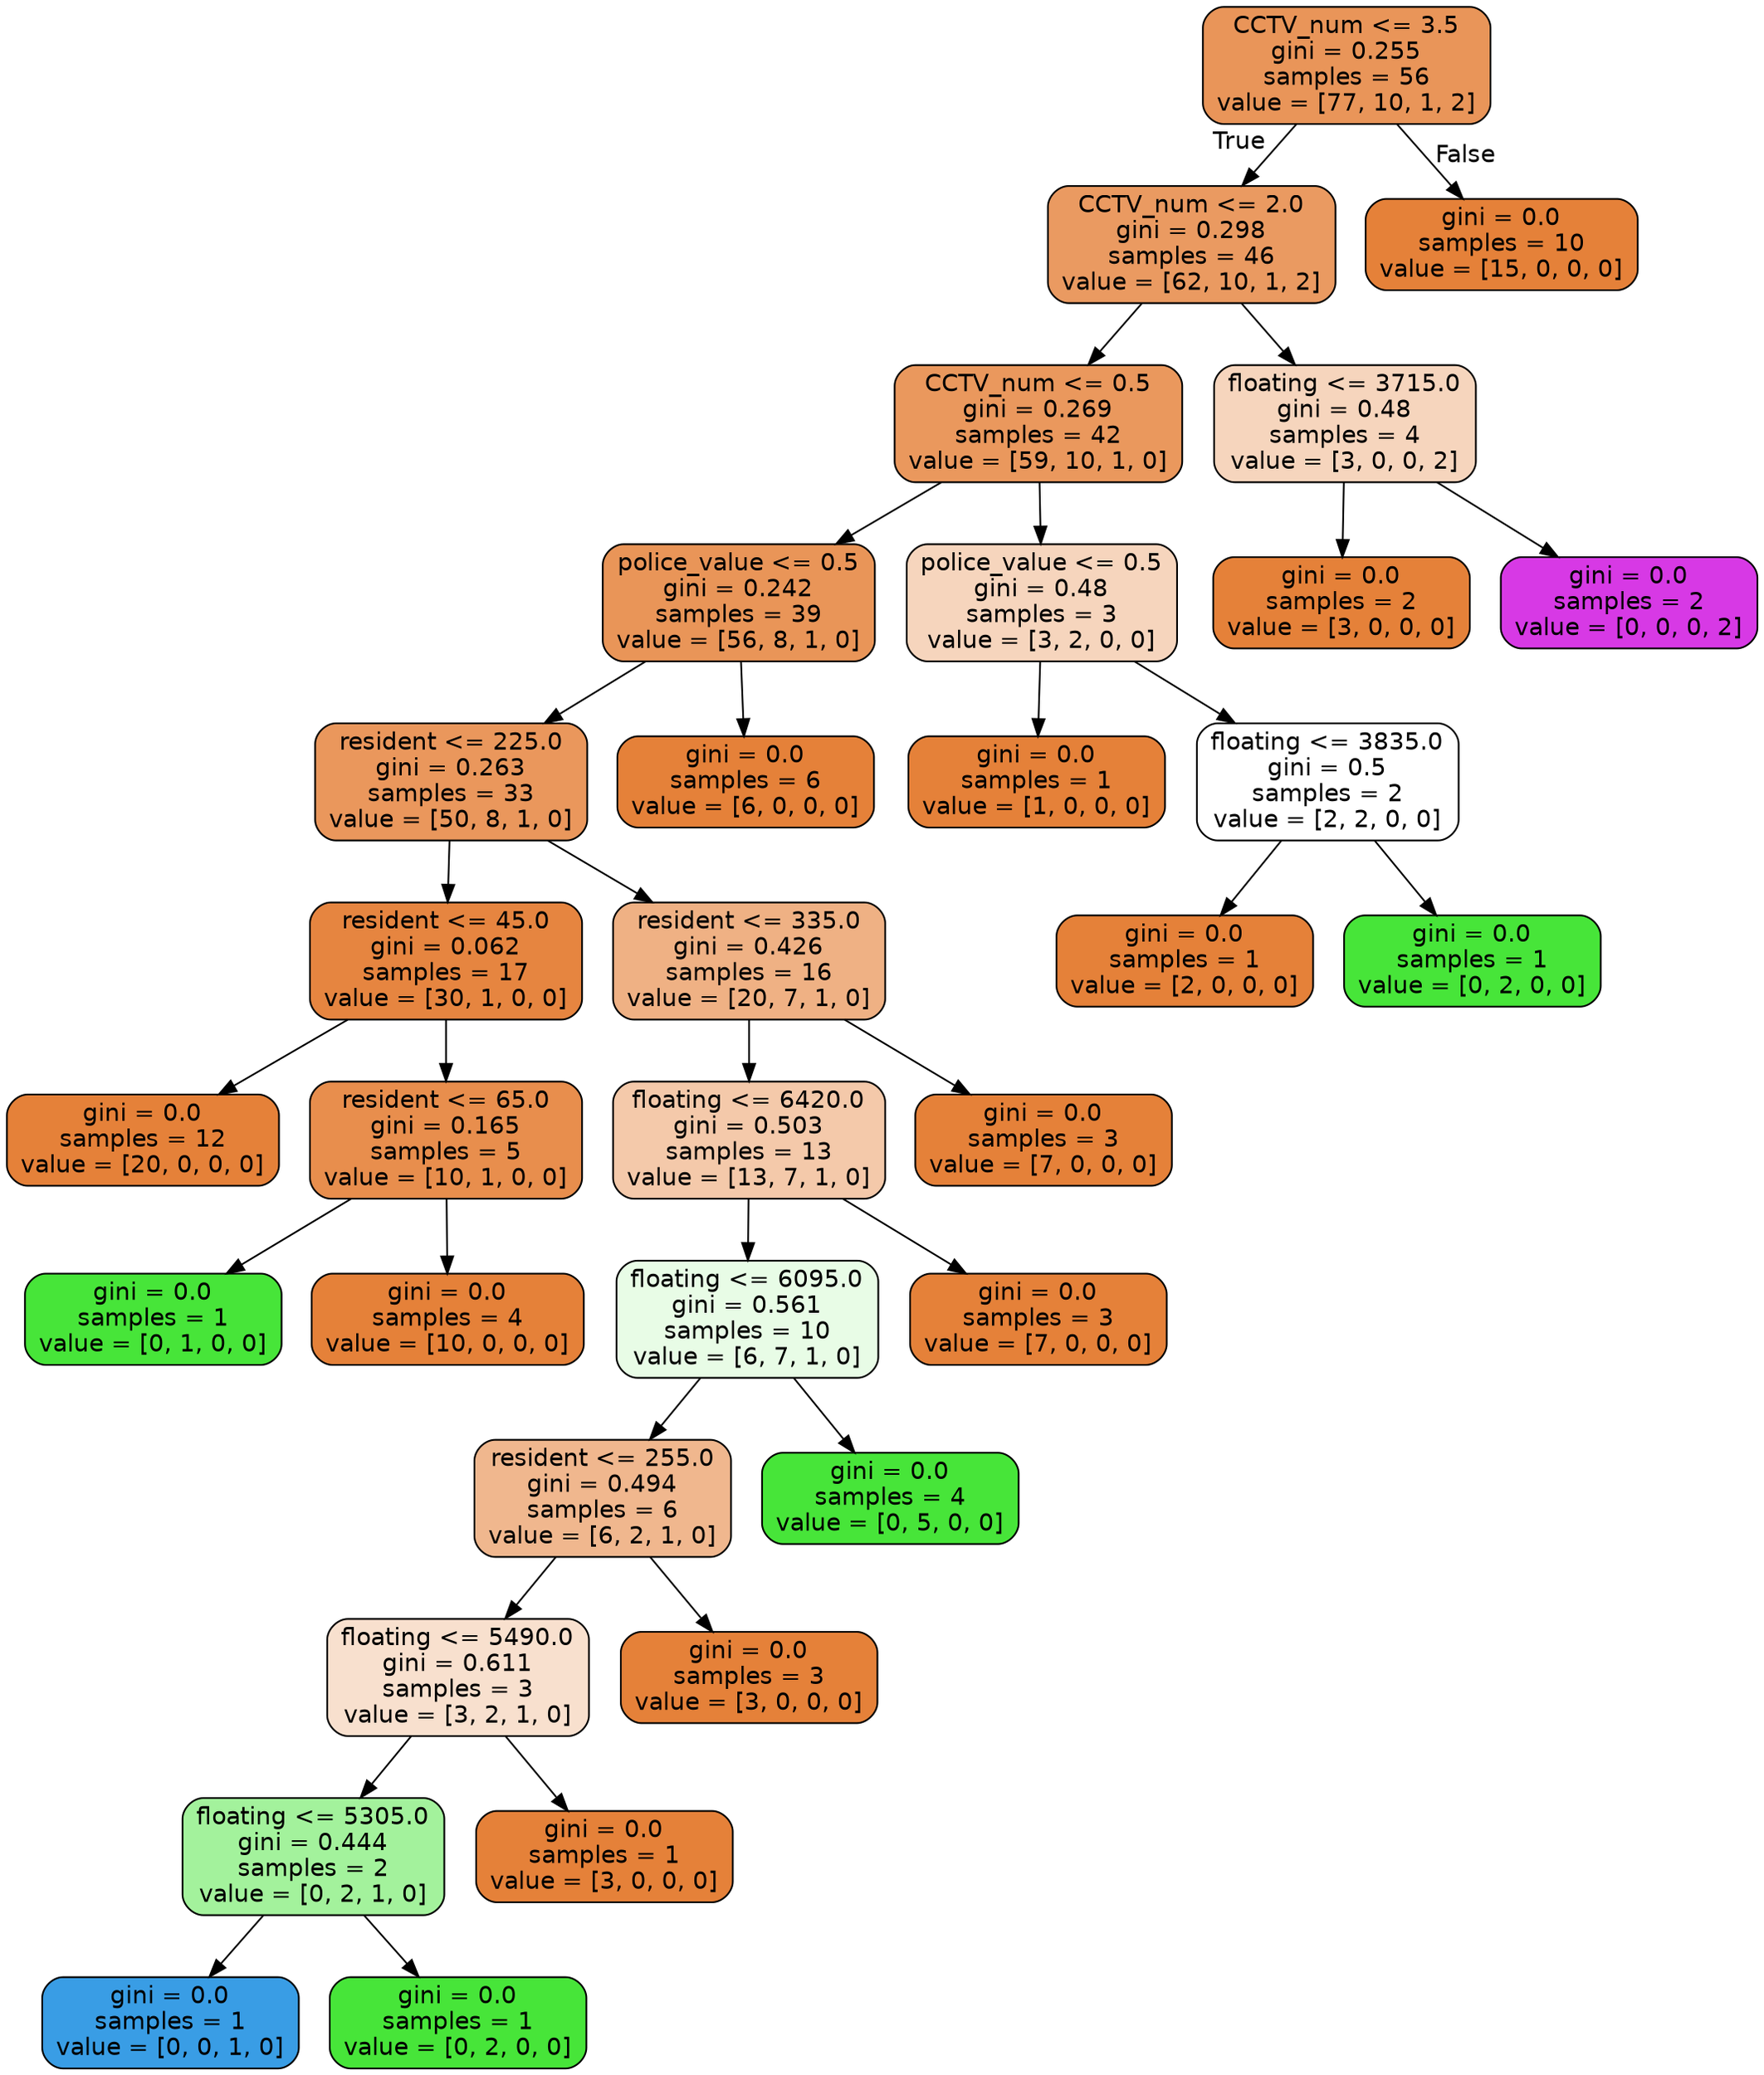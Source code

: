 digraph Tree {
node [shape=box, style="filled, rounded", color="black", fontname=helvetica] ;
edge [fontname=helvetica] ;
0 [label="CCTV_num <= 3.5\ngini = 0.255\nsamples = 56\nvalue = [77, 10, 1, 2]", fillcolor="#e99559"] ;
1 [label="CCTV_num <= 2.0\ngini = 0.298\nsamples = 46\nvalue = [62, 10, 1, 2]", fillcolor="#ea9a61"] ;
0 -> 1 [labeldistance=2.5, labelangle=45, headlabel="True"] ;
2 [label="CCTV_num <= 0.5\ngini = 0.269\nsamples = 42\nvalue = [59, 10, 1, 0]", fillcolor="#ea985d"] ;
1 -> 2 ;
3 [label="police_value <= 0.5\ngini = 0.242\nsamples = 39\nvalue = [56, 8, 1, 0]", fillcolor="#e99558"] ;
2 -> 3 ;
4 [label="resident <= 225.0\ngini = 0.263\nsamples = 33\nvalue = [50, 8, 1, 0]", fillcolor="#ea975c"] ;
3 -> 4 ;
5 [label="resident <= 45.0\ngini = 0.062\nsamples = 17\nvalue = [30, 1, 0, 0]", fillcolor="#e68540"] ;
4 -> 5 ;
6 [label="gini = 0.0\nsamples = 12\nvalue = [20, 0, 0, 0]", fillcolor="#e58139"] ;
5 -> 6 ;
7 [label="resident <= 65.0\ngini = 0.165\nsamples = 5\nvalue = [10, 1, 0, 0]", fillcolor="#e88e4d"] ;
5 -> 7 ;
8 [label="gini = 0.0\nsamples = 1\nvalue = [0, 1, 0, 0]", fillcolor="#47e539"] ;
7 -> 8 ;
9 [label="gini = 0.0\nsamples = 4\nvalue = [10, 0, 0, 0]", fillcolor="#e58139"] ;
7 -> 9 ;
10 [label="resident <= 335.0\ngini = 0.426\nsamples = 16\nvalue = [20, 7, 1, 0]", fillcolor="#efb184"] ;
4 -> 10 ;
11 [label="floating <= 6420.0\ngini = 0.503\nsamples = 13\nvalue = [13, 7, 1, 0]", fillcolor="#f4c9aa"] ;
10 -> 11 ;
12 [label="floating <= 6095.0\ngini = 0.561\nsamples = 10\nvalue = [6, 7, 1, 0]", fillcolor="#e8fce6"] ;
11 -> 12 ;
13 [label="resident <= 255.0\ngini = 0.494\nsamples = 6\nvalue = [6, 2, 1, 0]", fillcolor="#f0b78e"] ;
12 -> 13 ;
14 [label="floating <= 5490.0\ngini = 0.611\nsamples = 3\nvalue = [3, 2, 1, 0]", fillcolor="#f8e0ce"] ;
13 -> 14 ;
15 [label="floating <= 5305.0\ngini = 0.444\nsamples = 2\nvalue = [0, 2, 1, 0]", fillcolor="#a3f29c"] ;
14 -> 15 ;
16 [label="gini = 0.0\nsamples = 1\nvalue = [0, 0, 1, 0]", fillcolor="#399de5"] ;
15 -> 16 ;
17 [label="gini = 0.0\nsamples = 1\nvalue = [0, 2, 0, 0]", fillcolor="#47e539"] ;
15 -> 17 ;
18 [label="gini = 0.0\nsamples = 1\nvalue = [3, 0, 0, 0]", fillcolor="#e58139"] ;
14 -> 18 ;
19 [label="gini = 0.0\nsamples = 3\nvalue = [3, 0, 0, 0]", fillcolor="#e58139"] ;
13 -> 19 ;
20 [label="gini = 0.0\nsamples = 4\nvalue = [0, 5, 0, 0]", fillcolor="#47e539"] ;
12 -> 20 ;
21 [label="gini = 0.0\nsamples = 3\nvalue = [7, 0, 0, 0]", fillcolor="#e58139"] ;
11 -> 21 ;
22 [label="gini = 0.0\nsamples = 3\nvalue = [7, 0, 0, 0]", fillcolor="#e58139"] ;
10 -> 22 ;
23 [label="gini = 0.0\nsamples = 6\nvalue = [6, 0, 0, 0]", fillcolor="#e58139"] ;
3 -> 23 ;
24 [label="police_value <= 0.5\ngini = 0.48\nsamples = 3\nvalue = [3, 2, 0, 0]", fillcolor="#f6d5bd"] ;
2 -> 24 ;
25 [label="gini = 0.0\nsamples = 1\nvalue = [1, 0, 0, 0]", fillcolor="#e58139"] ;
24 -> 25 ;
26 [label="floating <= 3835.0\ngini = 0.5\nsamples = 2\nvalue = [2, 2, 0, 0]", fillcolor="#ffffff"] ;
24 -> 26 ;
27 [label="gini = 0.0\nsamples = 1\nvalue = [2, 0, 0, 0]", fillcolor="#e58139"] ;
26 -> 27 ;
28 [label="gini = 0.0\nsamples = 1\nvalue = [0, 2, 0, 0]", fillcolor="#47e539"] ;
26 -> 28 ;
29 [label="floating <= 3715.0\ngini = 0.48\nsamples = 4\nvalue = [3, 0, 0, 2]", fillcolor="#f6d5bd"] ;
1 -> 29 ;
30 [label="gini = 0.0\nsamples = 2\nvalue = [3, 0, 0, 0]", fillcolor="#e58139"] ;
29 -> 30 ;
31 [label="gini = 0.0\nsamples = 2\nvalue = [0, 0, 0, 2]", fillcolor="#d739e5"] ;
29 -> 31 ;
32 [label="gini = 0.0\nsamples = 10\nvalue = [15, 0, 0, 0]", fillcolor="#e58139"] ;
0 -> 32 [labeldistance=2.5, labelangle=-45, headlabel="False"] ;
}